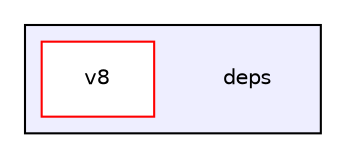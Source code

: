 digraph "deps" {
  compound=true
  node [ fontsize="10", fontname="Helvetica"];
  edge [ labelfontsize="10", labelfontname="Helvetica"];
  subgraph clusterdir_94a36784afa54c0b50996002372b429e {
    graph [ bgcolor="#eeeeff", pencolor="black", label="" URL="dir_94a36784afa54c0b50996002372b429e.html"];
    dir_94a36784afa54c0b50996002372b429e [shape=plaintext label="deps"];
    dir_7edecdc49f3d0e5b35ff20670f3bf33e [shape=box label="v8" color="red" fillcolor="white" style="filled" URL="dir_7edecdc49f3d0e5b35ff20670f3bf33e.html"];
  }
}

